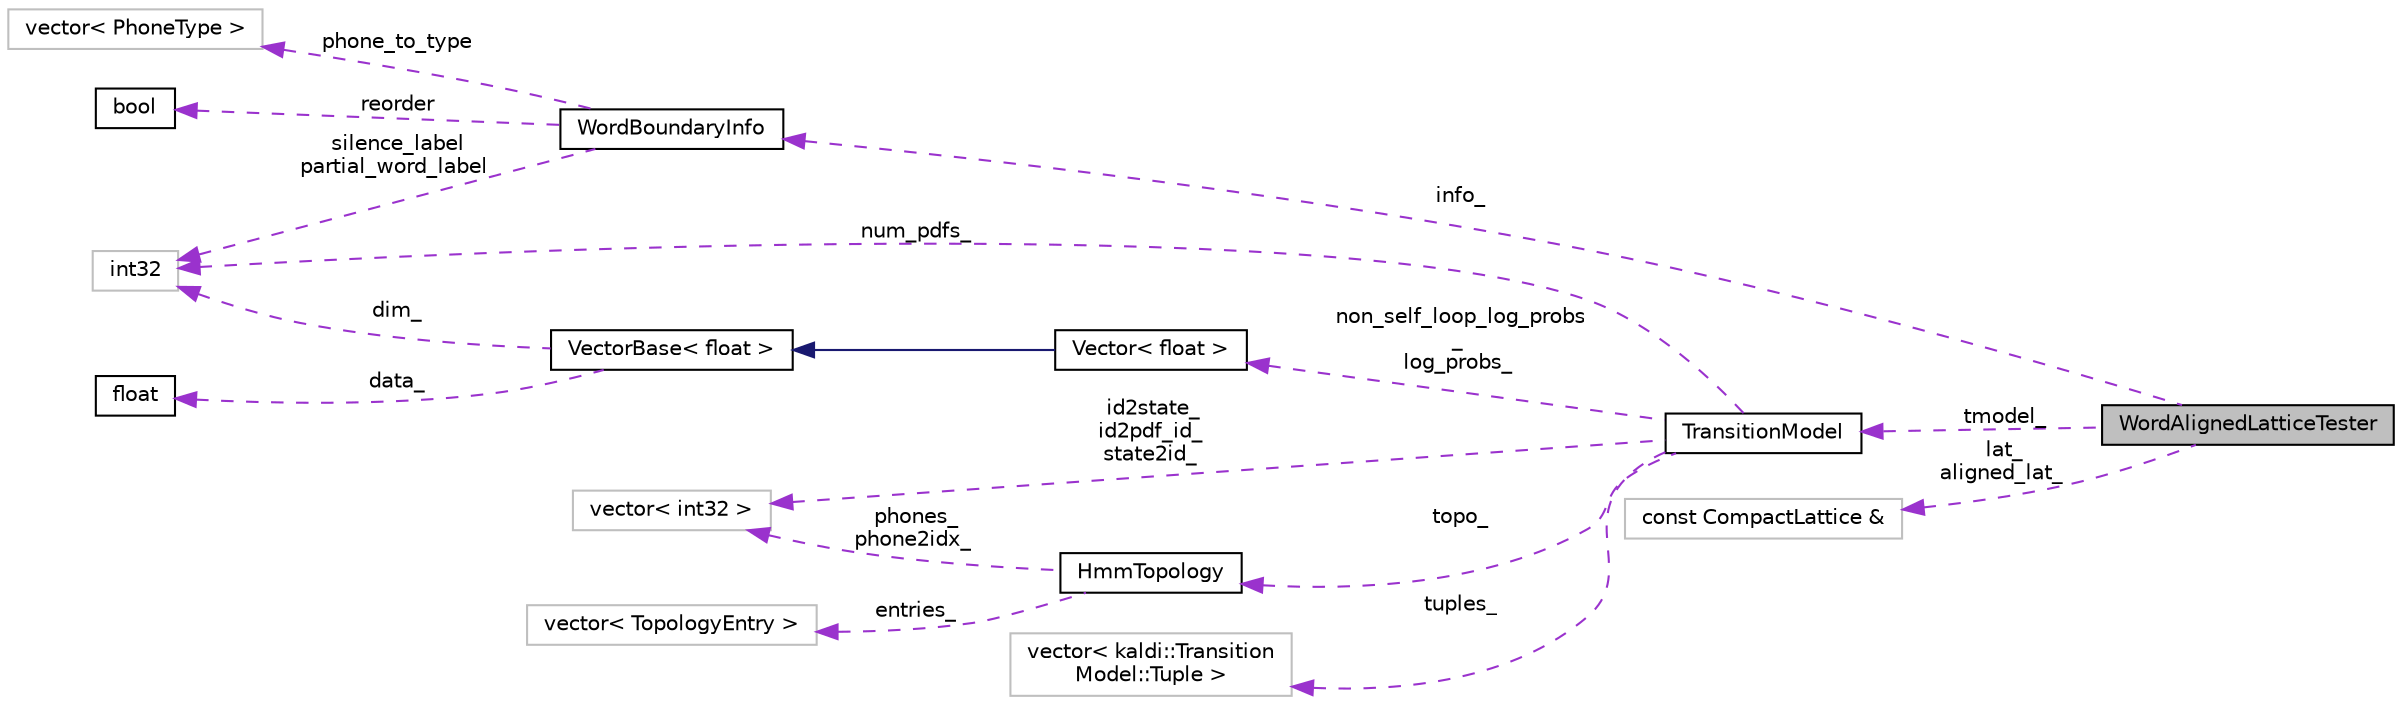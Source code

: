 digraph "WordAlignedLatticeTester"
{
  edge [fontname="Helvetica",fontsize="10",labelfontname="Helvetica",labelfontsize="10"];
  node [fontname="Helvetica",fontsize="10",shape=record];
  rankdir="LR";
  Node1 [label="WordAlignedLatticeTester",height=0.2,width=0.4,color="black", fillcolor="grey75", style="filled", fontcolor="black"];
  Node2 -> Node1 [dir="back",color="darkorchid3",fontsize="10",style="dashed",label=" info_" ,fontname="Helvetica"];
  Node2 [label="WordBoundaryInfo",height=0.2,width=0.4,color="black", fillcolor="white", style="filled",URL="$structkaldi_1_1WordBoundaryInfo.html"];
  Node3 -> Node2 [dir="back",color="darkorchid3",fontsize="10",style="dashed",label=" phone_to_type" ,fontname="Helvetica"];
  Node3 [label="vector\< PhoneType \>",height=0.2,width=0.4,color="grey75", fillcolor="white", style="filled"];
  Node4 -> Node2 [dir="back",color="darkorchid3",fontsize="10",style="dashed",label=" reorder" ,fontname="Helvetica"];
  Node4 [label="bool",height=0.2,width=0.4,color="black", fillcolor="white", style="filled",URL="$classbool.html"];
  Node5 -> Node2 [dir="back",color="darkorchid3",fontsize="10",style="dashed",label=" silence_label\npartial_word_label" ,fontname="Helvetica"];
  Node5 [label="int32",height=0.2,width=0.4,color="grey75", fillcolor="white", style="filled"];
  Node6 -> Node1 [dir="back",color="darkorchid3",fontsize="10",style="dashed",label=" lat_\naligned_lat_" ,fontname="Helvetica"];
  Node6 [label="const CompactLattice &",height=0.2,width=0.4,color="grey75", fillcolor="white", style="filled"];
  Node7 -> Node1 [dir="back",color="darkorchid3",fontsize="10",style="dashed",label=" tmodel_" ,fontname="Helvetica"];
  Node7 [label="TransitionModel",height=0.2,width=0.4,color="black", fillcolor="white", style="filled",URL="$classkaldi_1_1TransitionModel.html"];
  Node8 -> Node7 [dir="back",color="darkorchid3",fontsize="10",style="dashed",label=" topo_" ,fontname="Helvetica"];
  Node8 [label="HmmTopology",height=0.2,width=0.4,color="black", fillcolor="white", style="filled",URL="$classkaldi_1_1HmmTopology.html",tooltip="A class for storing topology information for phones. "];
  Node9 -> Node8 [dir="back",color="darkorchid3",fontsize="10",style="dashed",label=" phones_\nphone2idx_" ,fontname="Helvetica"];
  Node9 [label="vector\< int32 \>",height=0.2,width=0.4,color="grey75", fillcolor="white", style="filled"];
  Node10 -> Node8 [dir="back",color="darkorchid3",fontsize="10",style="dashed",label=" entries_" ,fontname="Helvetica"];
  Node10 [label="vector\< TopologyEntry \>",height=0.2,width=0.4,color="grey75", fillcolor="white", style="filled"];
  Node9 -> Node7 [dir="back",color="darkorchid3",fontsize="10",style="dashed",label=" id2state_\nid2pdf_id_\nstate2id_" ,fontname="Helvetica"];
  Node11 -> Node7 [dir="back",color="darkorchid3",fontsize="10",style="dashed",label=" tuples_" ,fontname="Helvetica"];
  Node11 [label="vector\< kaldi::Transition\lModel::Tuple \>",height=0.2,width=0.4,color="grey75", fillcolor="white", style="filled"];
  Node12 -> Node7 [dir="back",color="darkorchid3",fontsize="10",style="dashed",label=" non_self_loop_log_probs\l_\nlog_probs_" ,fontname="Helvetica"];
  Node12 [label="Vector\< float \>",height=0.2,width=0.4,color="black", fillcolor="white", style="filled",URL="$classkaldi_1_1Vector.html"];
  Node13 -> Node12 [dir="back",color="midnightblue",fontsize="10",style="solid",fontname="Helvetica"];
  Node13 [label="VectorBase\< float \>",height=0.2,width=0.4,color="black", fillcolor="white", style="filled",URL="$classkaldi_1_1VectorBase.html"];
  Node14 -> Node13 [dir="back",color="darkorchid3",fontsize="10",style="dashed",label=" data_" ,fontname="Helvetica"];
  Node14 [label="float",height=0.2,width=0.4,color="black", fillcolor="white", style="filled",URL="$classfloat.html"];
  Node5 -> Node13 [dir="back",color="darkorchid3",fontsize="10",style="dashed",label=" dim_" ,fontname="Helvetica"];
  Node5 -> Node7 [dir="back",color="darkorchid3",fontsize="10",style="dashed",label=" num_pdfs_" ,fontname="Helvetica"];
}
